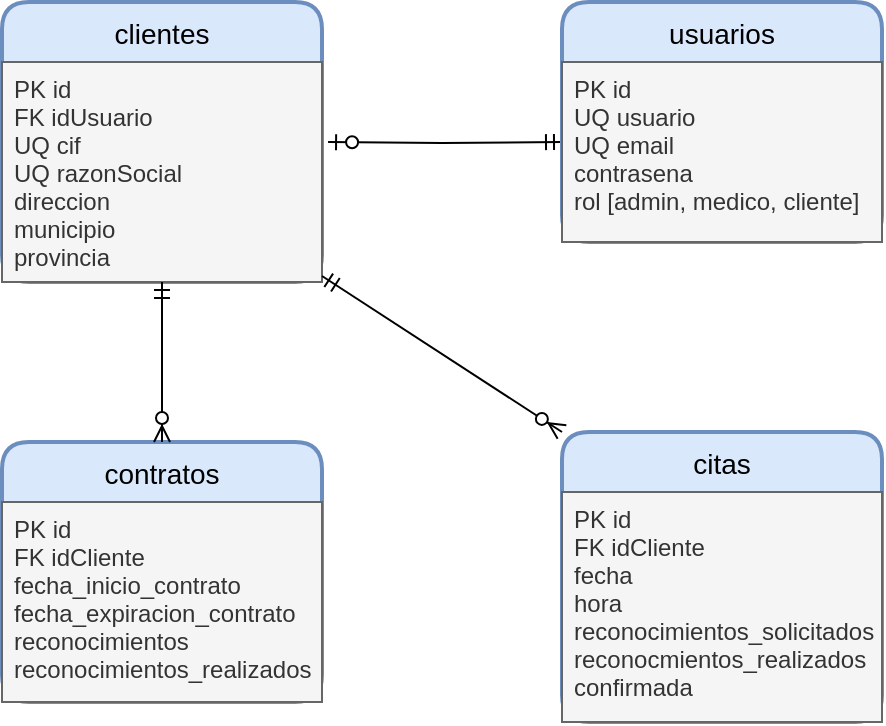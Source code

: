 <mxfile>
    <diagram id="luxfu0No5xx-AM6F0GxE" name="Page-1">
        <mxGraphModel dx="1068" dy="327" grid="1" gridSize="10" guides="1" tooltips="1" connect="1" arrows="1" fold="1" page="1" pageScale="1" pageWidth="2339" pageHeight="3300" math="0" shadow="0">
            <root>
                <mxCell id="0"/>
                <mxCell id="1" parent="0"/>
                <mxCell id="2" value="clientes" style="swimlane;childLayout=stackLayout;horizontal=1;startSize=30;horizontalStack=0;rounded=1;fontSize=14;fontStyle=0;strokeWidth=2;resizeParent=0;resizeLast=1;shadow=0;dashed=0;align=center;swimlaneLine=0;fillColor=#dae8fc;strokeColor=#6c8ebf;" parent="1" vertex="1">
                    <mxGeometry x="120" y="220" width="160" height="140" as="geometry"/>
                </mxCell>
                <mxCell id="3" value="PK id&#10;FK idUsuario&#10;UQ cif&#10;UQ razonSocial&#10;direccion&#10;municipio&#10;provincia" style="align=left;spacingLeft=4;fontSize=12;verticalAlign=top;resizable=0;rotatable=0;part=1;fillColor=#f5f5f5;strokeColor=#666666;fontColor=#333333;" parent="2" vertex="1">
                    <mxGeometry y="30" width="160" height="110" as="geometry"/>
                </mxCell>
                <mxCell id="9" style="edgeStyle=orthogonalEdgeStyle;rounded=0;orthogonalLoop=1;jettySize=auto;html=1;entryX=1.019;entryY=0.364;entryDx=0;entryDy=0;startArrow=ERmandOne;startFill=0;endArrow=ERzeroToOne;endFill=1;entryPerimeter=0;" parent="1" target="3" edge="1">
                    <mxGeometry relative="1" as="geometry">
                        <mxPoint x="400" y="290" as="sourcePoint"/>
                    </mxGeometry>
                </mxCell>
                <mxCell id="4" value="usuarios" style="swimlane;childLayout=stackLayout;horizontal=1;startSize=30;horizontalStack=0;rounded=1;fontSize=14;fontStyle=0;strokeWidth=2;resizeParent=0;resizeLast=1;shadow=0;dashed=0;align=center;fillColor=#dae8fc;strokeColor=#6c8ebf;swimlaneLine=0;" parent="1" vertex="1">
                    <mxGeometry x="400" y="220" width="160" height="120" as="geometry"/>
                </mxCell>
                <mxCell id="5" value="PK id&#10;UQ usuario&#10;UQ email&#10;contrasena&#10;rol [admin, medico, cliente]" style="align=left;spacingLeft=4;fontSize=12;verticalAlign=top;resizable=0;rotatable=0;part=1;fillColor=#f5f5f5;strokeColor=#666666;fontColor=#333333;" parent="4" vertex="1">
                    <mxGeometry y="30" width="160" height="90" as="geometry"/>
                </mxCell>
                <mxCell id="6" value="contratos" style="swimlane;childLayout=stackLayout;horizontal=1;startSize=30;horizontalStack=0;rounded=1;fontSize=14;fontStyle=0;strokeWidth=2;resizeParent=0;resizeLast=1;shadow=0;dashed=0;align=center;swimlaneLine=0;fillColor=#dae8fc;strokeColor=#6c8ebf;" parent="1" vertex="1">
                    <mxGeometry x="120" y="440" width="160" height="130" as="geometry"/>
                </mxCell>
                <mxCell id="7" value="PK id&#10;FK idCliente&#10;fecha_inicio_contrato&#10;fecha_expiracion_contrato&#10;reconocimientos&#10;reconocimientos_realizados" style="align=left;spacingLeft=4;fontSize=12;verticalAlign=top;resizable=0;rotatable=0;part=1;fillColor=#f5f5f5;strokeColor=#666666;fontColor=#333333;" parent="6" vertex="1">
                    <mxGeometry y="30" width="160" height="100" as="geometry"/>
                </mxCell>
                <mxCell id="8" style="edgeStyle=orthogonalEdgeStyle;rounded=0;orthogonalLoop=1;jettySize=auto;html=1;entryX=0.5;entryY=0;entryDx=0;entryDy=0;startArrow=ERmandOne;startFill=0;endArrow=ERzeroToMany;endFill=1;" parent="1" source="3" target="6" edge="1">
                    <mxGeometry relative="1" as="geometry"/>
                </mxCell>
                <mxCell id="10" value="citas" style="swimlane;childLayout=stackLayout;horizontal=1;startSize=30;horizontalStack=0;rounded=1;fontSize=14;fontStyle=0;strokeWidth=2;resizeParent=0;resizeLast=1;shadow=0;dashed=0;align=center;fillColor=#dae8fc;strokeColor=#6c8ebf;swimlaneLine=0;" parent="1" vertex="1">
                    <mxGeometry x="400" y="435" width="160" height="145" as="geometry"/>
                </mxCell>
                <mxCell id="11" value="PK id&#10;FK idCliente&#10;fecha&#10;hora&#10;reconocimientos_solicitados&#10;reconocmientos_realizados&#10;confirmada" style="align=left;spacingLeft=4;fontSize=12;verticalAlign=top;resizable=0;rotatable=0;part=1;fillColor=#f5f5f5;strokeColor=#666666;fontColor=#333333;rounded=0;glass=0;" parent="10" vertex="1">
                    <mxGeometry y="30" width="160" height="115" as="geometry"/>
                </mxCell>
                <mxCell id="12" style="rounded=0;orthogonalLoop=1;jettySize=auto;html=1;entryX=0;entryY=0;entryDx=0;entryDy=0;startArrow=ERmandOne;startFill=0;endArrow=ERzeroToMany;endFill=1;" parent="1" source="3" target="10" edge="1">
                    <mxGeometry relative="1" as="geometry"/>
                </mxCell>
            </root>
        </mxGraphModel>
    </diagram>
</mxfile>